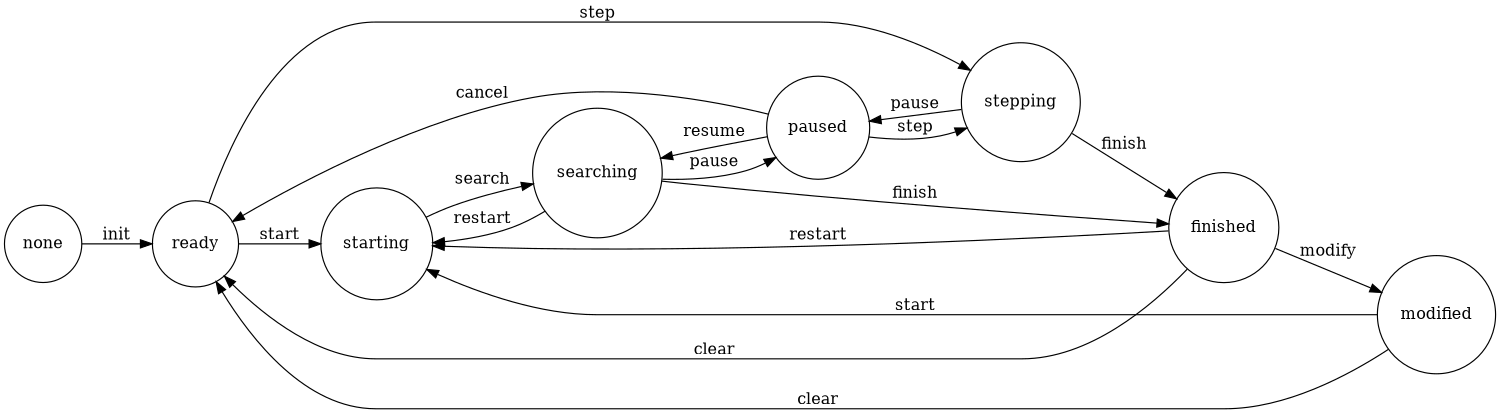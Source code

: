 digraph controller_states {
  rankdir=LR;
  size="10,8"
  node [shape = circle];
  none       -> ready     [ label = "init"    ];
  ready      -> starting  [ label = "start"   ];
  starting   -> searching [ label = "search"  ];
  searching  -> starting  [ label = "restart" ];
  searching  -> paused    [ label = "pause"   ];
  searching  -> finished  [ label = "finish"  ];
  paused     -> searching [ label = "resume"  ];
  paused     -> ready     [ label = "cancel"  ];
  paused     -> stepping  [ label = "step"    ];
  finished   -> starting  [ label = "restart" ];
  finished   -> ready     [ label = "clear"   ];
  finished   -> modified  [ label = "modify"  ];
  modified   -> starting  [ label = "start"   ];
  modified   -> ready     [ label = "clear"   ];
  ready      -> stepping  [ label = "step"    ];
  stepping   -> paused    [ label = "pause"   ];
  stepping   -> finished  [ label = "finish"  ];
}
